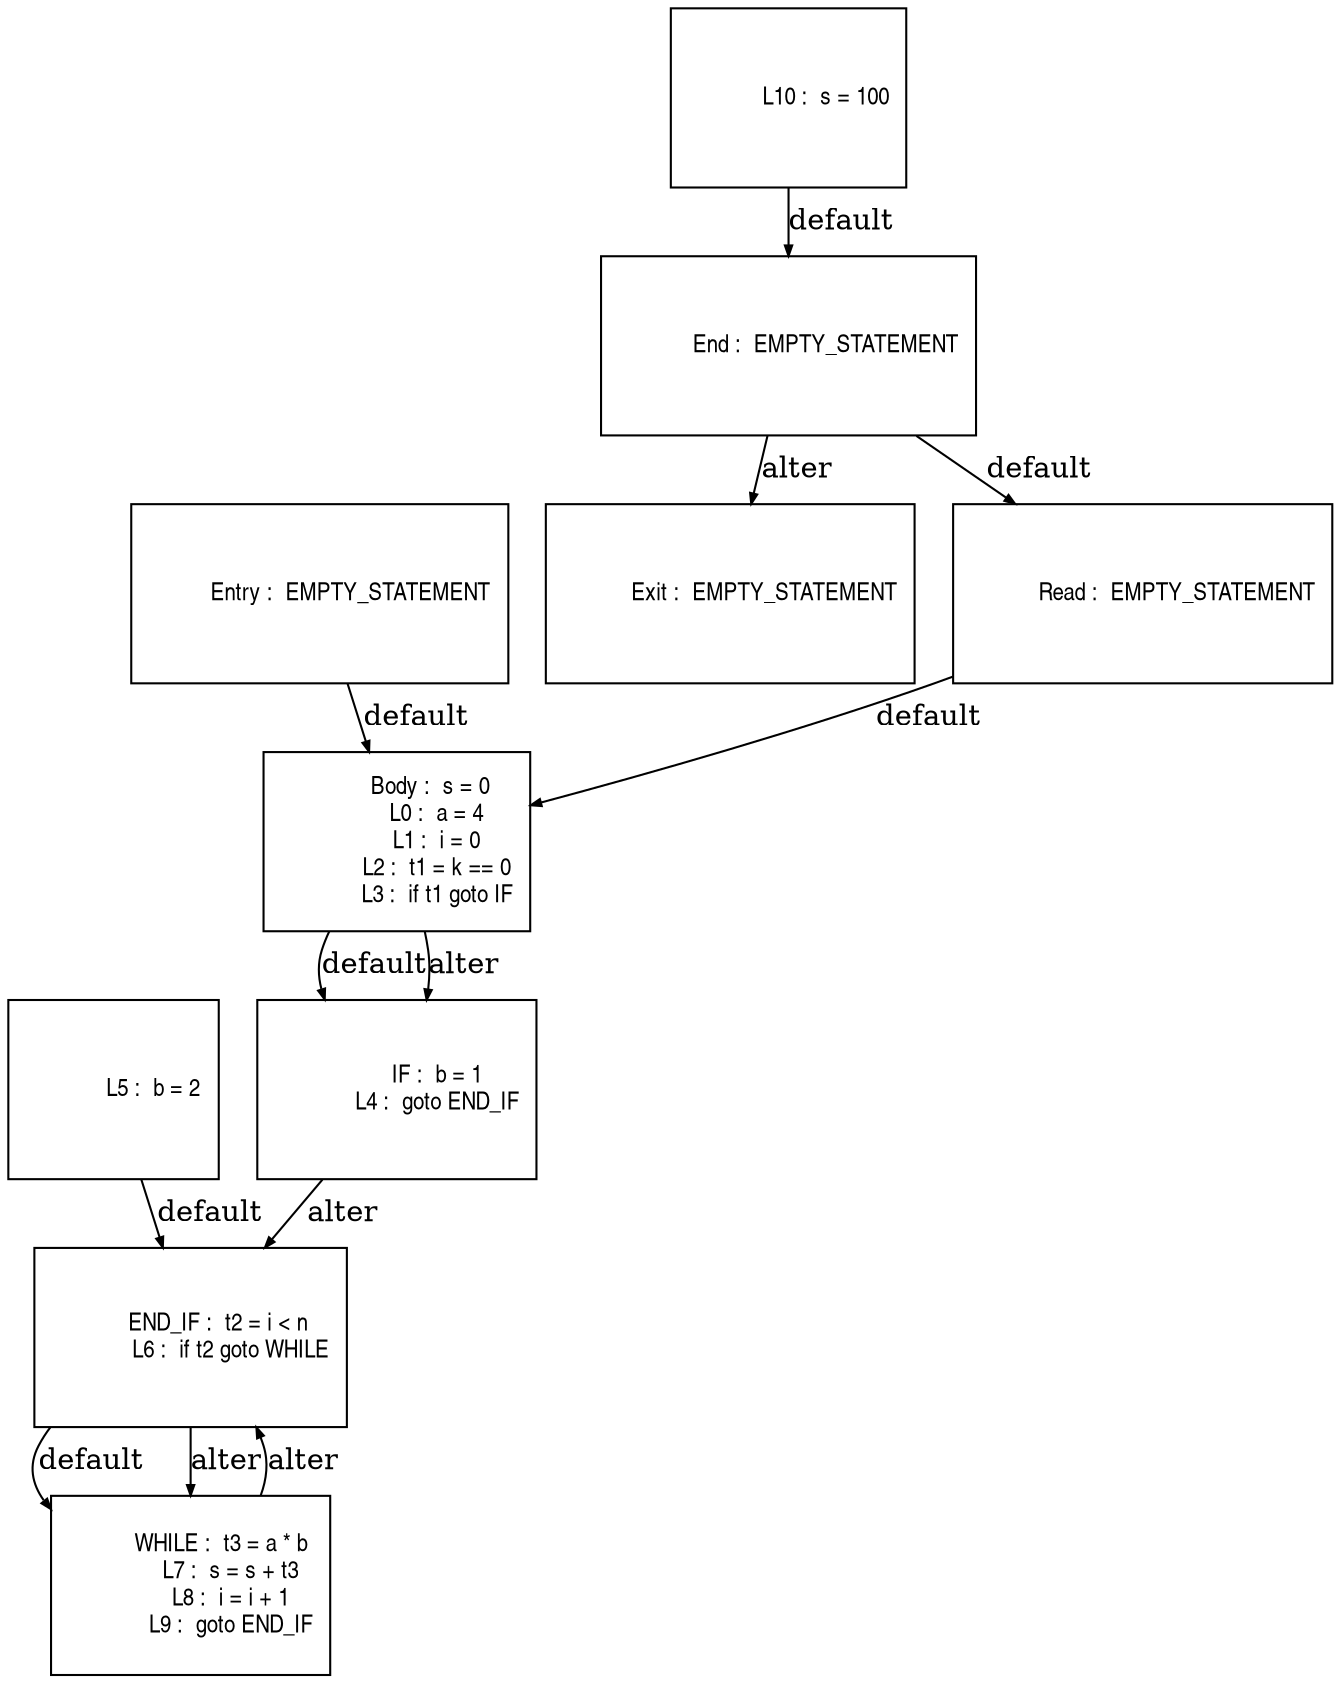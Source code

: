 digraph G {
  ranksep=.25;
  edge [arrowsize=.5]
  node [shape=rectangle, fontname="ArialNarrow",
        fontsize=12,  height=1.2];
  "           Body :  s = 0
             L0 :  a = 4
             L1 :  i = 0
             L2 :  t1 = k == 0
             L3 :  if t1 goto IF
"; "             IF :  b = 1
             L4 :  goto END_IF
"; "             L5 :  b = 2
"; "         END_IF :  t2 = i < n
             L6 :  if t2 goto WHILE
"; "          WHILE :  t3 = a * b
             L7 :  s = s + t3
             L8 :  i = i + 1
             L9 :  goto END_IF
"; "            L10 :  s = 100
"; "          Entry :  EMPTY_STATEMENT
"; "            End :  EMPTY_STATEMENT
"; "           Exit :  EMPTY_STATEMENT
"; "           Read :  EMPTY_STATEMENT
"; 
  "           Body :  s = 0
             L0 :  a = 4
             L1 :  i = 0
             L2 :  t1 = k == 0
             L3 :  if t1 goto IF
" -> "             IF :  b = 1
             L4 :  goto END_IF
"  [label="default"];
  "           Body :  s = 0
             L0 :  a = 4
             L1 :  i = 0
             L2 :  t1 = k == 0
             L3 :  if t1 goto IF
" -> "             IF :  b = 1
             L4 :  goto END_IF
"  [label="alter"];
  "             IF :  b = 1
             L4 :  goto END_IF
" -> "         END_IF :  t2 = i < n
             L6 :  if t2 goto WHILE
"  [label="alter"];
  "             L5 :  b = 2
" -> "         END_IF :  t2 = i < n
             L6 :  if t2 goto WHILE
"  [label="default"];
  "         END_IF :  t2 = i < n
             L6 :  if t2 goto WHILE
" -> "          WHILE :  t3 = a * b
             L7 :  s = s + t3
             L8 :  i = i + 1
             L9 :  goto END_IF
"  [label="default"];
  "         END_IF :  t2 = i < n
             L6 :  if t2 goto WHILE
" -> "          WHILE :  t3 = a * b
             L7 :  s = s + t3
             L8 :  i = i + 1
             L9 :  goto END_IF
"  [label="alter"];
  "          WHILE :  t3 = a * b
             L7 :  s = s + t3
             L8 :  i = i + 1
             L9 :  goto END_IF
" -> "         END_IF :  t2 = i < n
             L6 :  if t2 goto WHILE
"  [label="alter"];
  "            L10 :  s = 100
" -> "            End :  EMPTY_STATEMENT
"  [label="default"];
  "          Entry :  EMPTY_STATEMENT
" -> "           Body :  s = 0
             L0 :  a = 4
             L1 :  i = 0
             L2 :  t1 = k == 0
             L3 :  if t1 goto IF
"  [label="default"];
  "            End :  EMPTY_STATEMENT
" -> "           Read :  EMPTY_STATEMENT
"  [label="default"];
  "            End :  EMPTY_STATEMENT
" -> "           Exit :  EMPTY_STATEMENT
"  [label="alter"];
  "           Read :  EMPTY_STATEMENT
" -> "           Body :  s = 0
             L0 :  a = 4
             L1 :  i = 0
             L2 :  t1 = k == 0
             L3 :  if t1 goto IF
"  [label="default"];
}
